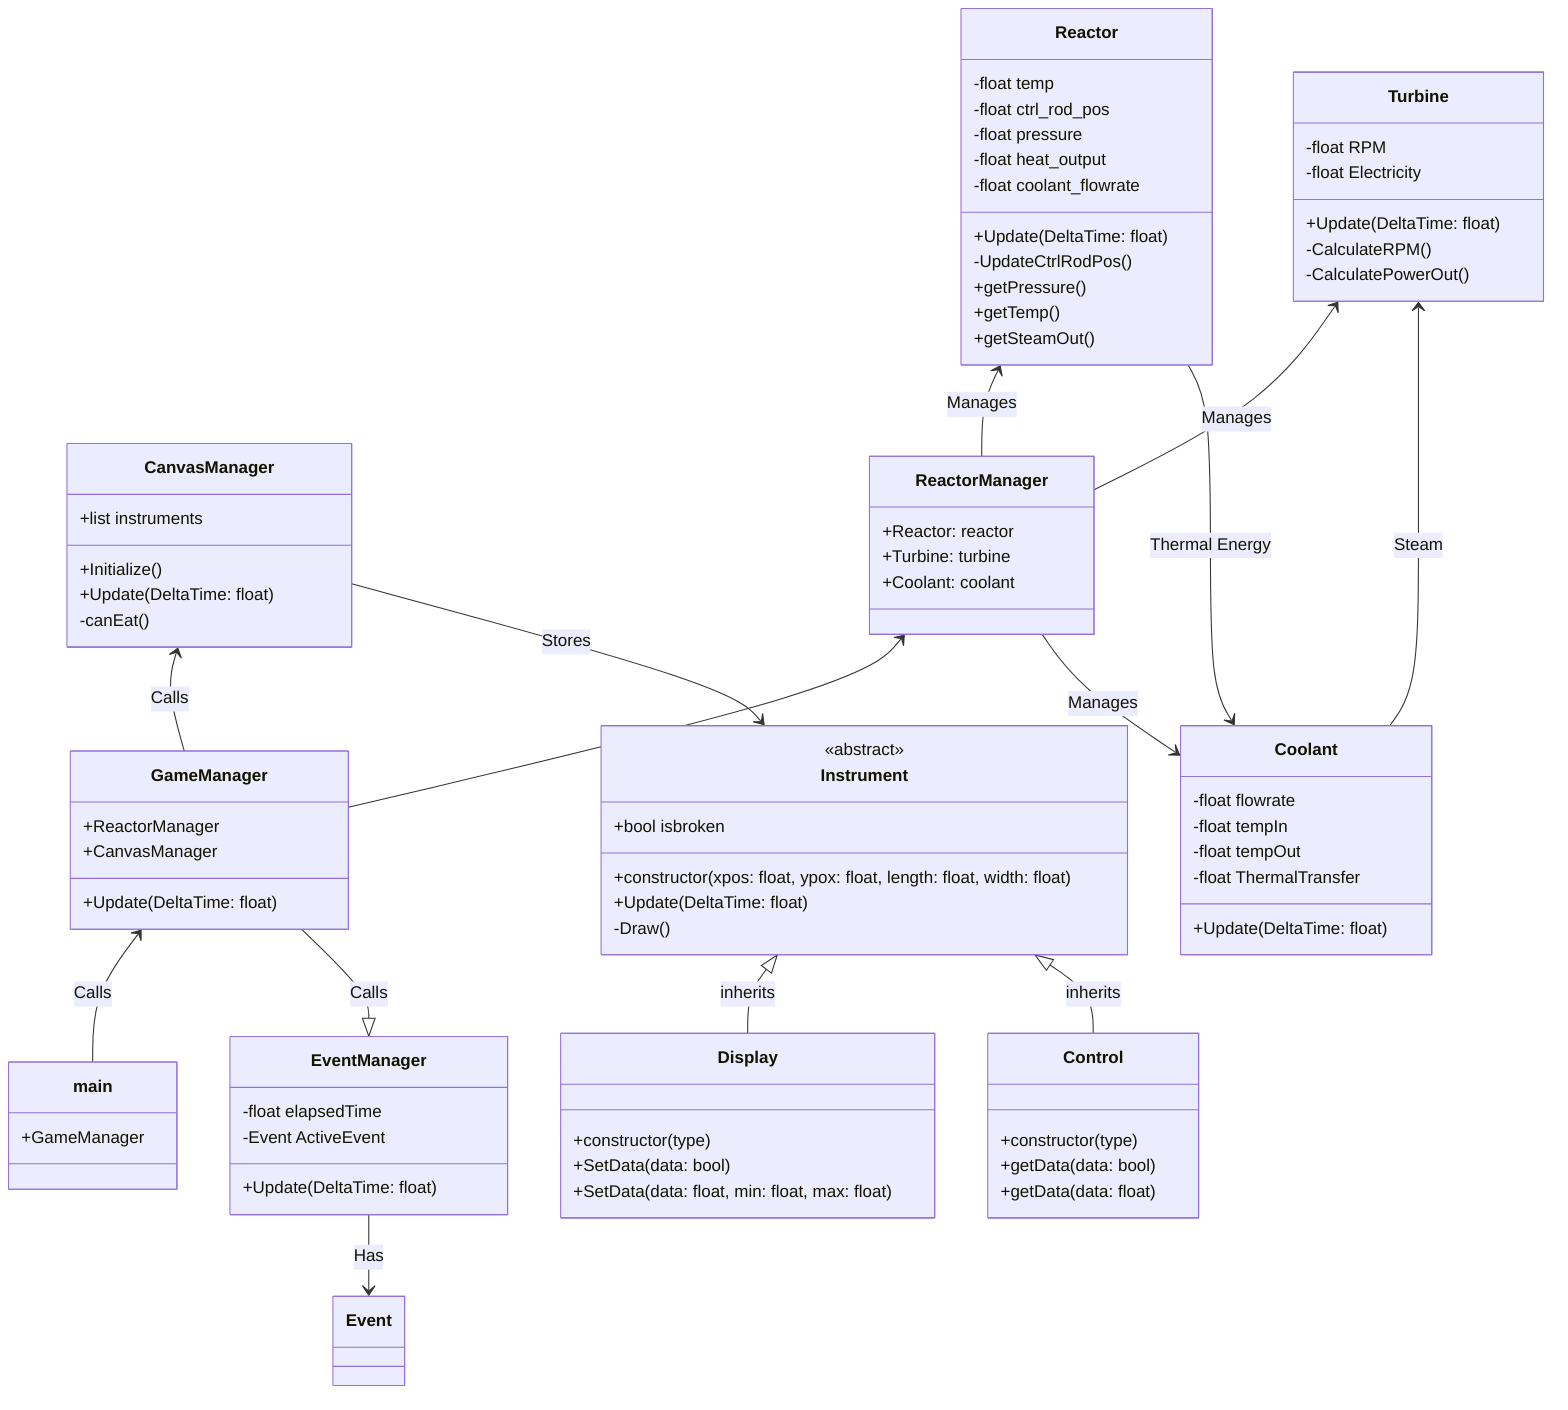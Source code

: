 ﻿classDiagram
    GameManager <-- main: Calls
    CanvasManager <-- GameManager: Calls
    ReactorManager <-- GameManager: Calls
    CanvasManager --> Instrument: Stores
    class main {
        +GameManager
    }
    class GameManager {
        +ReactorManager
        +CanvasManager
        +Update(DeltaTime: float)
    }
    GameManager --|> EventManager: Calls
    EventManager --> Event: Has
    class EventManager {
        -float elapsedTime
        -Event ActiveEvent
        +Update(DeltaTime: float)
    }
    class Event {
    }
    class CanvasManager {
        +list<Instrument> instruments
        +Initialize()
        +Update(DeltaTime: float)
        -canEat()
    }
    class Instrument {
        <<abstract>>
        +constructor(xpos: float, ypox: float, length: float, width: float)
        +bool isbroken
        +Update(DeltaTime: float)
        -Draw()
    }
    Instrument <|-- Display: inherits
    class Display {
        +constructor(type)
        +SetData(data: bool)
        +SetData(data: float, min: float, max: float)
    }
    Instrument <|-- Control: inherits
    class Control {
        +constructor(type)
        +getData(data: bool)
        +getData(data: float)
    }
    class ReactorManager {
        +Reactor: reactor
        +Turbine: turbine
        +Coolant: coolant
    }
    Reactor <-- ReactorManager: Manages
    class Reactor {
        -float temp
        -float ctrl_rod_pos
        -float pressure
        -float heat_output
        -float coolant_flowrate
        +Update(DeltaTime: float)
        -UpdateCtrlRodPos()
        +getPressure()
        +getTemp()
        +getSteamOut()
    }
    Turbine <-- ReactorManager: Manages
    class Turbine {
        -float RPM
        -float Electricity
        +Update(DeltaTime: float)
        -CalculateRPM()
        -CalculatePowerOut()
    }
    ReactorManager --> Coolant: Manages
    Turbine <-- Coolant: Steam
    Reactor --> Coolant: Thermal Energy
    class Coolant {
        -float flowrate
        -float tempIn
        -float tempOut
        -float ThermalTransfer
        +Update(DeltaTime: float)
    }